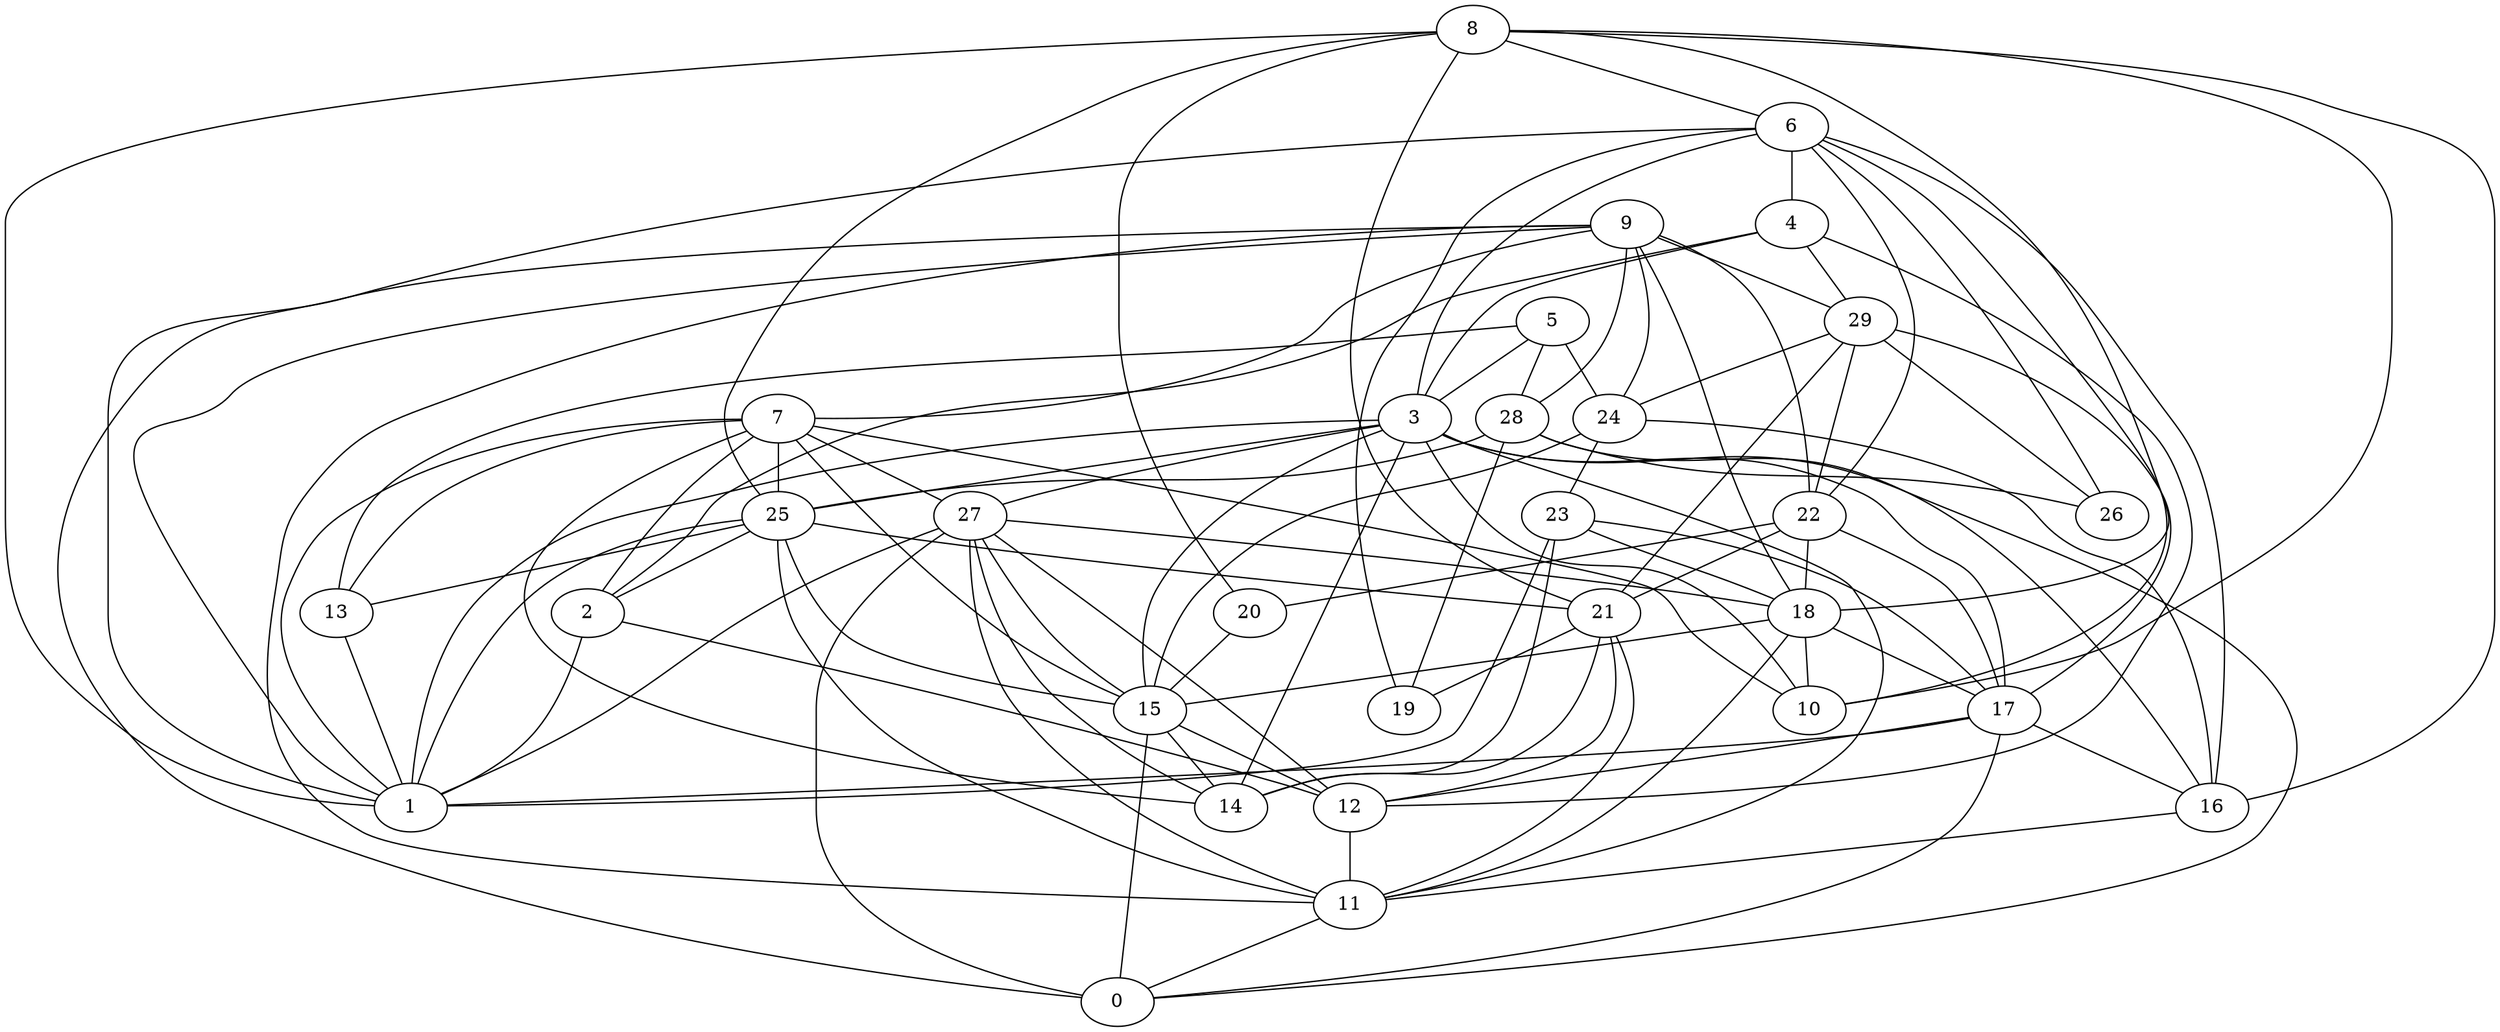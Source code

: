 digraph GG_graph {

subgraph G_graph {
edge [color = black]
"27" -> "12" [dir = none]
"27" -> "14" [dir = none]
"27" -> "15" [dir = none]
"27" -> "0" [dir = none]
"27" -> "18" [dir = none]
"27" -> "1" [dir = none]
"7" -> "13" [dir = none]
"7" -> "27" [dir = none]
"7" -> "25" [dir = none]
"7" -> "1" [dir = none]
"7" -> "2" [dir = none]
"7" -> "14" [dir = none]
"7" -> "15" [dir = none]
"7" -> "10" [dir = none]
"12" -> "11" [dir = none]
"29" -> "24" [dir = none]
"29" -> "21" [dir = none]
"29" -> "17" [dir = none]
"29" -> "22" [dir = none]
"29" -> "26" [dir = none]
"15" -> "12" [dir = none]
"13" -> "1" [dir = none]
"25" -> "21" [dir = none]
"25" -> "2" [dir = none]
"25" -> "13" [dir = none]
"25" -> "1" [dir = none]
"2" -> "1" [dir = none]
"2" -> "12" [dir = none]
"18" -> "15" [dir = none]
"18" -> "10" [dir = none]
"18" -> "17" [dir = none]
"11" -> "0" [dir = none]
"22" -> "21" [dir = none]
"22" -> "17" [dir = none]
"22" -> "18" [dir = none]
"22" -> "20" [dir = none]
"9" -> "29" [dir = none]
"9" -> "7" [dir = none]
"9" -> "22" [dir = none]
"9" -> "1" [dir = none]
"9" -> "28" [dir = none]
"9" -> "24" [dir = none]
"5" -> "3" [dir = none]
"5" -> "28" [dir = none]
"5" -> "24" [dir = none]
"5" -> "13" [dir = none]
"16" -> "11" [dir = none]
"4" -> "2" [dir = none]
"4" -> "3" [dir = none]
"17" -> "16" [dir = none]
"17" -> "0" [dir = none]
"17" -> "1" [dir = none]
"28" -> "25" [dir = none]
"28" -> "26" [dir = none]
"28" -> "19" [dir = none]
"20" -> "15" [dir = none]
"24" -> "15" [dir = none]
"3" -> "11" [dir = none]
"3" -> "17" [dir = none]
"3" -> "27" [dir = none]
"3" -> "10" [dir = none]
"3" -> "15" [dir = none]
"3" -> "25" [dir = none]
"3" -> "14" [dir = none]
"6" -> "4" [dir = none]
"6" -> "19" [dir = none]
"6" -> "26" [dir = none]
"6" -> "10" [dir = none]
"6" -> "16" [dir = none]
"6" -> "3" [dir = none]
"6" -> "1" [dir = none]
"6" -> "22" [dir = none]
"8" -> "10" [dir = none]
"8" -> "20" [dir = none]
"8" -> "6" [dir = none]
"8" -> "21" [dir = none]
"8" -> "1" [dir = none]
"8" -> "18" [dir = none]
"8" -> "25" [dir = none]
"8" -> "16" [dir = none]
"21" -> "14" [dir = none]
"21" -> "19" [dir = none]
"21" -> "11" [dir = none]
"21" -> "12" [dir = none]
"23" -> "1" [dir = none]
"23" -> "18" [dir = none]
"23" -> "17" [dir = none]
"24" -> "23" [dir = none]
"25" -> "15" [dir = none]
"3" -> "0" [dir = none]
"3" -> "1" [dir = none]
"28" -> "16" [dir = none]
"15" -> "14" [dir = none]
"9" -> "18" [dir = none]
"23" -> "14" [dir = none]
"4" -> "29" [dir = none]
"25" -> "11" [dir = none]
"17" -> "12" [dir = none]
"24" -> "16" [dir = none]
"9" -> "0" [dir = none]
"15" -> "0" [dir = none]
"18" -> "11" [dir = none]
"9" -> "11" [dir = none]
"4" -> "12" [dir = none]
"27" -> "11" [dir = none]
}

}
